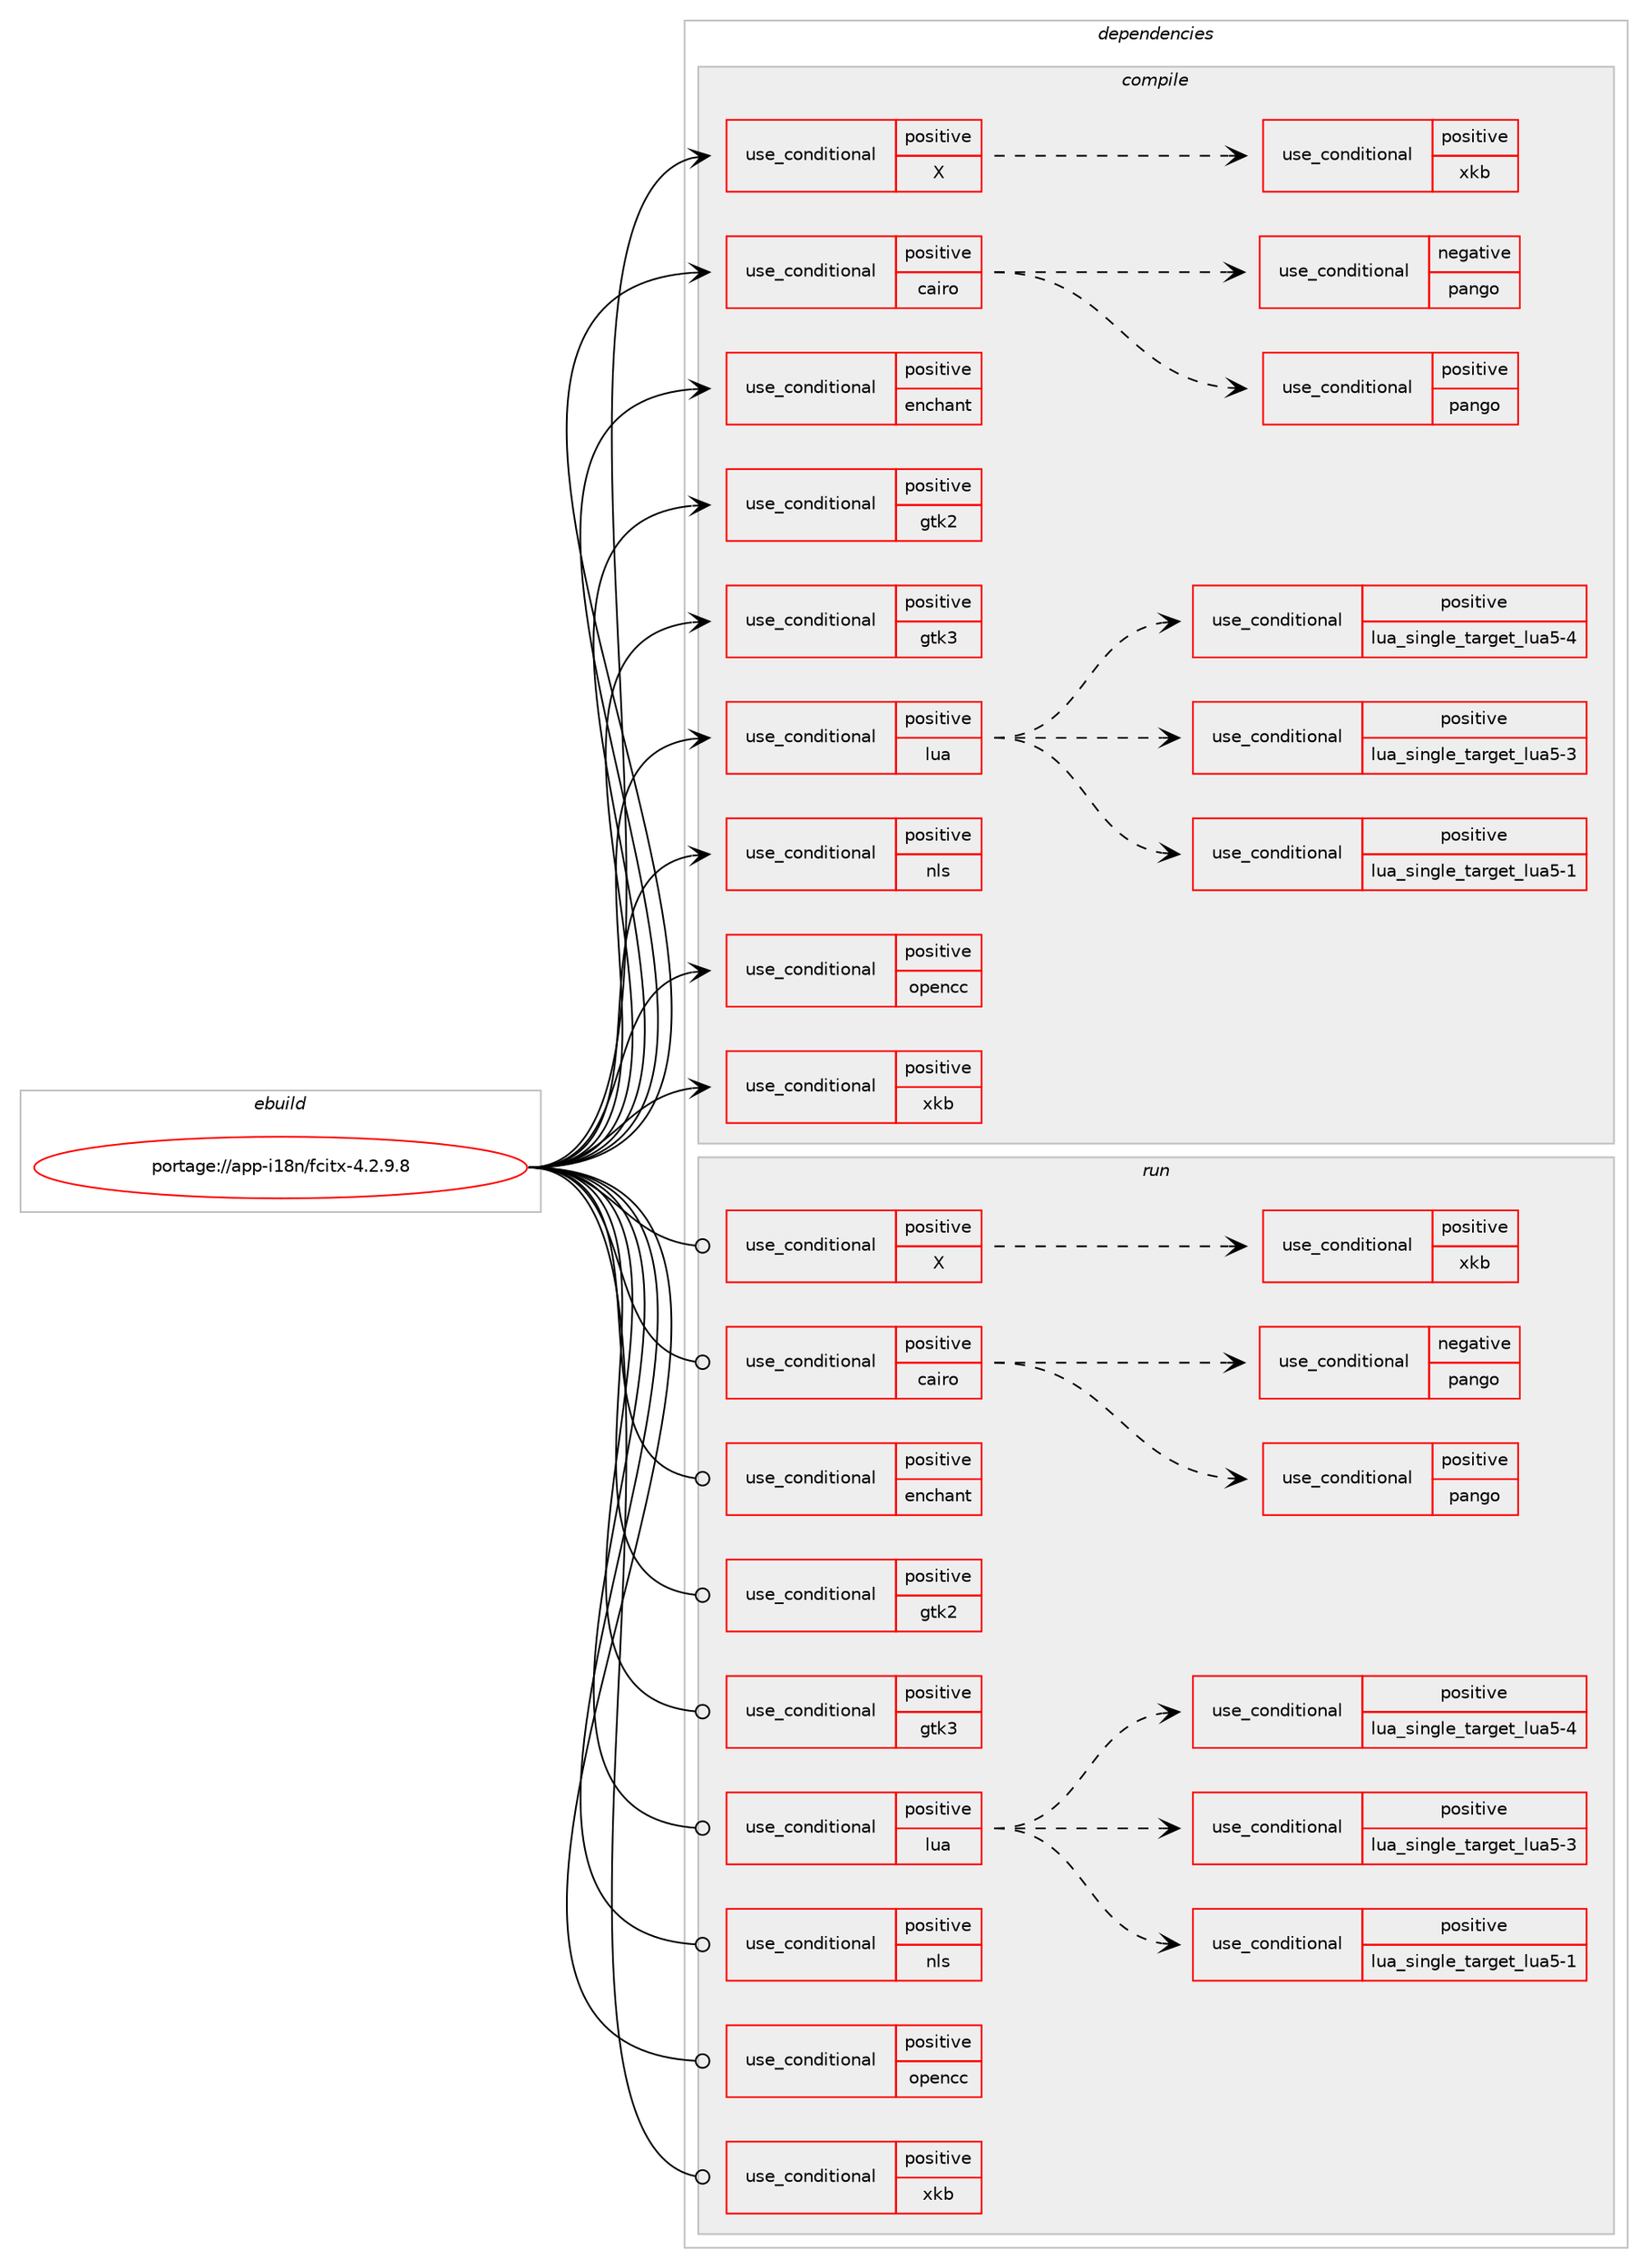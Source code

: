 digraph prolog {

# *************
# Graph options
# *************

newrank=true;
concentrate=true;
compound=true;
graph [rankdir=LR,fontname=Helvetica,fontsize=10,ranksep=1.5];#, ranksep=2.5, nodesep=0.2];
edge  [arrowhead=vee];
node  [fontname=Helvetica,fontsize=10];

# **********
# The ebuild
# **********

subgraph cluster_leftcol {
color=gray;
rank=same;
label=<<i>ebuild</i>>;
id [label="portage://app-i18n/fcitx-4.2.9.8", color=red, width=4, href="../app-i18n/fcitx-4.2.9.8.svg"];
}

# ****************
# The dependencies
# ****************

subgraph cluster_midcol {
color=gray;
label=<<i>dependencies</i>>;
subgraph cluster_compile {
fillcolor="#eeeeee";
style=filled;
label=<<i>compile</i>>;
subgraph cond10341 {
dependency16498 [label=<<TABLE BORDER="0" CELLBORDER="1" CELLSPACING="0" CELLPADDING="4"><TR><TD ROWSPAN="3" CELLPADDING="10">use_conditional</TD></TR><TR><TD>positive</TD></TR><TR><TD>X</TD></TR></TABLE>>, shape=none, color=red];
# *** BEGIN UNKNOWN DEPENDENCY TYPE (TODO) ***
# dependency16498 -> package_dependency(portage://app-i18n/fcitx-4.2.9.8,install,no,x11-libs,libX11,none,[,,],[],[])
# *** END UNKNOWN DEPENDENCY TYPE (TODO) ***

# *** BEGIN UNKNOWN DEPENDENCY TYPE (TODO) ***
# dependency16498 -> package_dependency(portage://app-i18n/fcitx-4.2.9.8,install,no,x11-libs,libXfixes,none,[,,],[],[])
# *** END UNKNOWN DEPENDENCY TYPE (TODO) ***

# *** BEGIN UNKNOWN DEPENDENCY TYPE (TODO) ***
# dependency16498 -> package_dependency(portage://app-i18n/fcitx-4.2.9.8,install,no,x11-libs,libXinerama,none,[,,],[],[])
# *** END UNKNOWN DEPENDENCY TYPE (TODO) ***

# *** BEGIN UNKNOWN DEPENDENCY TYPE (TODO) ***
# dependency16498 -> package_dependency(portage://app-i18n/fcitx-4.2.9.8,install,no,x11-libs,libXrender,none,[,,],[],[])
# *** END UNKNOWN DEPENDENCY TYPE (TODO) ***

subgraph cond10342 {
dependency16499 [label=<<TABLE BORDER="0" CELLBORDER="1" CELLSPACING="0" CELLPADDING="4"><TR><TD ROWSPAN="3" CELLPADDING="10">use_conditional</TD></TR><TR><TD>positive</TD></TR><TR><TD>xkb</TD></TR></TABLE>>, shape=none, color=red];
# *** BEGIN UNKNOWN DEPENDENCY TYPE (TODO) ***
# dependency16499 -> package_dependency(portage://app-i18n/fcitx-4.2.9.8,install,no,dev-libs,libxml2,none,[,,],[],[])
# *** END UNKNOWN DEPENDENCY TYPE (TODO) ***

# *** BEGIN UNKNOWN DEPENDENCY TYPE (TODO) ***
# dependency16499 -> package_dependency(portage://app-i18n/fcitx-4.2.9.8,install,no,x11-libs,libxkbfile,none,[,,],[],[])
# *** END UNKNOWN DEPENDENCY TYPE (TODO) ***

# *** BEGIN UNKNOWN DEPENDENCY TYPE (TODO) ***
# dependency16499 -> package_dependency(portage://app-i18n/fcitx-4.2.9.8,install,no,x11-misc,xkeyboard-config,none,[,,],[],[])
# *** END UNKNOWN DEPENDENCY TYPE (TODO) ***

}
dependency16498:e -> dependency16499:w [weight=20,style="dashed",arrowhead="vee"];
}
id:e -> dependency16498:w [weight=20,style="solid",arrowhead="vee"];
subgraph cond10343 {
dependency16500 [label=<<TABLE BORDER="0" CELLBORDER="1" CELLSPACING="0" CELLPADDING="4"><TR><TD ROWSPAN="3" CELLPADDING="10">use_conditional</TD></TR><TR><TD>positive</TD></TR><TR><TD>cairo</TD></TR></TABLE>>, shape=none, color=red];
# *** BEGIN UNKNOWN DEPENDENCY TYPE (TODO) ***
# dependency16500 -> package_dependency(portage://app-i18n/fcitx-4.2.9.8,install,no,x11-libs,cairo,none,[,,],[],[use(enable(X),none)])
# *** END UNKNOWN DEPENDENCY TYPE (TODO) ***

# *** BEGIN UNKNOWN DEPENDENCY TYPE (TODO) ***
# dependency16500 -> package_dependency(portage://app-i18n/fcitx-4.2.9.8,install,no,x11-libs,libXext,none,[,,],[],[])
# *** END UNKNOWN DEPENDENCY TYPE (TODO) ***

subgraph cond10344 {
dependency16501 [label=<<TABLE BORDER="0" CELLBORDER="1" CELLSPACING="0" CELLPADDING="4"><TR><TD ROWSPAN="3" CELLPADDING="10">use_conditional</TD></TR><TR><TD>positive</TD></TR><TR><TD>pango</TD></TR></TABLE>>, shape=none, color=red];
# *** BEGIN UNKNOWN DEPENDENCY TYPE (TODO) ***
# dependency16501 -> package_dependency(portage://app-i18n/fcitx-4.2.9.8,install,no,x11-libs,pango,none,[,,],[],[])
# *** END UNKNOWN DEPENDENCY TYPE (TODO) ***

}
dependency16500:e -> dependency16501:w [weight=20,style="dashed",arrowhead="vee"];
subgraph cond10345 {
dependency16502 [label=<<TABLE BORDER="0" CELLBORDER="1" CELLSPACING="0" CELLPADDING="4"><TR><TD ROWSPAN="3" CELLPADDING="10">use_conditional</TD></TR><TR><TD>negative</TD></TR><TR><TD>pango</TD></TR></TABLE>>, shape=none, color=red];
# *** BEGIN UNKNOWN DEPENDENCY TYPE (TODO) ***
# dependency16502 -> package_dependency(portage://app-i18n/fcitx-4.2.9.8,install,no,media-libs,fontconfig,none,[,,],[],[])
# *** END UNKNOWN DEPENDENCY TYPE (TODO) ***

}
dependency16500:e -> dependency16502:w [weight=20,style="dashed",arrowhead="vee"];
}
id:e -> dependency16500:w [weight=20,style="solid",arrowhead="vee"];
subgraph cond10346 {
dependency16503 [label=<<TABLE BORDER="0" CELLBORDER="1" CELLSPACING="0" CELLPADDING="4"><TR><TD ROWSPAN="3" CELLPADDING="10">use_conditional</TD></TR><TR><TD>positive</TD></TR><TR><TD>enchant</TD></TR></TABLE>>, shape=none, color=red];
# *** BEGIN UNKNOWN DEPENDENCY TYPE (TODO) ***
# dependency16503 -> package_dependency(portage://app-i18n/fcitx-4.2.9.8,install,no,app-text,enchant,none,[,,],any_same_slot,[])
# *** END UNKNOWN DEPENDENCY TYPE (TODO) ***

}
id:e -> dependency16503:w [weight=20,style="solid",arrowhead="vee"];
subgraph cond10347 {
dependency16504 [label=<<TABLE BORDER="0" CELLBORDER="1" CELLSPACING="0" CELLPADDING="4"><TR><TD ROWSPAN="3" CELLPADDING="10">use_conditional</TD></TR><TR><TD>positive</TD></TR><TR><TD>gtk2</TD></TR></TABLE>>, shape=none, color=red];
# *** BEGIN UNKNOWN DEPENDENCY TYPE (TODO) ***
# dependency16504 -> package_dependency(portage://app-i18n/fcitx-4.2.9.8,install,no,x11-libs,gtk+,none,[,,],[slot(2)],[])
# *** END UNKNOWN DEPENDENCY TYPE (TODO) ***

}
id:e -> dependency16504:w [weight=20,style="solid",arrowhead="vee"];
subgraph cond10348 {
dependency16505 [label=<<TABLE BORDER="0" CELLBORDER="1" CELLSPACING="0" CELLPADDING="4"><TR><TD ROWSPAN="3" CELLPADDING="10">use_conditional</TD></TR><TR><TD>positive</TD></TR><TR><TD>gtk3</TD></TR></TABLE>>, shape=none, color=red];
# *** BEGIN UNKNOWN DEPENDENCY TYPE (TODO) ***
# dependency16505 -> package_dependency(portage://app-i18n/fcitx-4.2.9.8,install,no,x11-libs,gtk+,none,[,,],[slot(3)],[])
# *** END UNKNOWN DEPENDENCY TYPE (TODO) ***

}
id:e -> dependency16505:w [weight=20,style="solid",arrowhead="vee"];
subgraph cond10349 {
dependency16506 [label=<<TABLE BORDER="0" CELLBORDER="1" CELLSPACING="0" CELLPADDING="4"><TR><TD ROWSPAN="3" CELLPADDING="10">use_conditional</TD></TR><TR><TD>positive</TD></TR><TR><TD>lua</TD></TR></TABLE>>, shape=none, color=red];
subgraph cond10350 {
dependency16507 [label=<<TABLE BORDER="0" CELLBORDER="1" CELLSPACING="0" CELLPADDING="4"><TR><TD ROWSPAN="3" CELLPADDING="10">use_conditional</TD></TR><TR><TD>positive</TD></TR><TR><TD>lua_single_target_lua5-1</TD></TR></TABLE>>, shape=none, color=red];
# *** BEGIN UNKNOWN DEPENDENCY TYPE (TODO) ***
# dependency16507 -> package_dependency(portage://app-i18n/fcitx-4.2.9.8,install,no,dev-lang,lua,none,[,,],[slot(5.1)],[])
# *** END UNKNOWN DEPENDENCY TYPE (TODO) ***

}
dependency16506:e -> dependency16507:w [weight=20,style="dashed",arrowhead="vee"];
subgraph cond10351 {
dependency16508 [label=<<TABLE BORDER="0" CELLBORDER="1" CELLSPACING="0" CELLPADDING="4"><TR><TD ROWSPAN="3" CELLPADDING="10">use_conditional</TD></TR><TR><TD>positive</TD></TR><TR><TD>lua_single_target_lua5-3</TD></TR></TABLE>>, shape=none, color=red];
# *** BEGIN UNKNOWN DEPENDENCY TYPE (TODO) ***
# dependency16508 -> package_dependency(portage://app-i18n/fcitx-4.2.9.8,install,no,dev-lang,lua,none,[,,],[slot(5.3)],[])
# *** END UNKNOWN DEPENDENCY TYPE (TODO) ***

}
dependency16506:e -> dependency16508:w [weight=20,style="dashed",arrowhead="vee"];
subgraph cond10352 {
dependency16509 [label=<<TABLE BORDER="0" CELLBORDER="1" CELLSPACING="0" CELLPADDING="4"><TR><TD ROWSPAN="3" CELLPADDING="10">use_conditional</TD></TR><TR><TD>positive</TD></TR><TR><TD>lua_single_target_lua5-4</TD></TR></TABLE>>, shape=none, color=red];
# *** BEGIN UNKNOWN DEPENDENCY TYPE (TODO) ***
# dependency16509 -> package_dependency(portage://app-i18n/fcitx-4.2.9.8,install,no,dev-lang,lua,none,[,,],[slot(5.4)],[])
# *** END UNKNOWN DEPENDENCY TYPE (TODO) ***

}
dependency16506:e -> dependency16509:w [weight=20,style="dashed",arrowhead="vee"];
}
id:e -> dependency16506:w [weight=20,style="solid",arrowhead="vee"];
subgraph cond10353 {
dependency16510 [label=<<TABLE BORDER="0" CELLBORDER="1" CELLSPACING="0" CELLPADDING="4"><TR><TD ROWSPAN="3" CELLPADDING="10">use_conditional</TD></TR><TR><TD>positive</TD></TR><TR><TD>nls</TD></TR></TABLE>>, shape=none, color=red];
# *** BEGIN UNKNOWN DEPENDENCY TYPE (TODO) ***
# dependency16510 -> package_dependency(portage://app-i18n/fcitx-4.2.9.8,install,no,sys-devel,gettext,none,[,,],[],[])
# *** END UNKNOWN DEPENDENCY TYPE (TODO) ***

}
id:e -> dependency16510:w [weight=20,style="solid",arrowhead="vee"];
subgraph cond10354 {
dependency16511 [label=<<TABLE BORDER="0" CELLBORDER="1" CELLSPACING="0" CELLPADDING="4"><TR><TD ROWSPAN="3" CELLPADDING="10">use_conditional</TD></TR><TR><TD>positive</TD></TR><TR><TD>opencc</TD></TR></TABLE>>, shape=none, color=red];
# *** BEGIN UNKNOWN DEPENDENCY TYPE (TODO) ***
# dependency16511 -> package_dependency(portage://app-i18n/fcitx-4.2.9.8,install,no,app-i18n,opencc,none,[,,],[slot(0),equal],[])
# *** END UNKNOWN DEPENDENCY TYPE (TODO) ***

}
id:e -> dependency16511:w [weight=20,style="solid",arrowhead="vee"];
subgraph cond10355 {
dependency16512 [label=<<TABLE BORDER="0" CELLBORDER="1" CELLSPACING="0" CELLPADDING="4"><TR><TD ROWSPAN="3" CELLPADDING="10">use_conditional</TD></TR><TR><TD>positive</TD></TR><TR><TD>xkb</TD></TR></TABLE>>, shape=none, color=red];
# *** BEGIN UNKNOWN DEPENDENCY TYPE (TODO) ***
# dependency16512 -> package_dependency(portage://app-i18n/fcitx-4.2.9.8,install,no,app-text,iso-codes,none,[,,],[],[])
# *** END UNKNOWN DEPENDENCY TYPE (TODO) ***

# *** BEGIN UNKNOWN DEPENDENCY TYPE (TODO) ***
# dependency16512 -> package_dependency(portage://app-i18n/fcitx-4.2.9.8,install,no,dev-libs,json-c,none,[,,],[slot(0),equal],[])
# *** END UNKNOWN DEPENDENCY TYPE (TODO) ***

}
id:e -> dependency16512:w [weight=20,style="solid",arrowhead="vee"];
# *** BEGIN UNKNOWN DEPENDENCY TYPE (TODO) ***
# id -> package_dependency(portage://app-i18n/fcitx-4.2.9.8,install,no,dev-libs,glib,none,[,,],[slot(2)],[])
# *** END UNKNOWN DEPENDENCY TYPE (TODO) ***

# *** BEGIN UNKNOWN DEPENDENCY TYPE (TODO) ***
# id -> package_dependency(portage://app-i18n/fcitx-4.2.9.8,install,no,sys-apps,dbus,none,[,,],[],[])
# *** END UNKNOWN DEPENDENCY TYPE (TODO) ***

# *** BEGIN UNKNOWN DEPENDENCY TYPE (TODO) ***
# id -> package_dependency(portage://app-i18n/fcitx-4.2.9.8,install,no,sys-apps,util-linux,none,[,,],[],[])
# *** END UNKNOWN DEPENDENCY TYPE (TODO) ***

# *** BEGIN UNKNOWN DEPENDENCY TYPE (TODO) ***
# id -> package_dependency(portage://app-i18n/fcitx-4.2.9.8,install,no,virtual,libiconv,none,[,,],[],[])
# *** END UNKNOWN DEPENDENCY TYPE (TODO) ***

# *** BEGIN UNKNOWN DEPENDENCY TYPE (TODO) ***
# id -> package_dependency(portage://app-i18n/fcitx-4.2.9.8,install,no,virtual,libintl,none,[,,],[],[])
# *** END UNKNOWN DEPENDENCY TYPE (TODO) ***

# *** BEGIN UNKNOWN DEPENDENCY TYPE (TODO) ***
# id -> package_dependency(portage://app-i18n/fcitx-4.2.9.8,install,no,x11-libs,libxkbcommon,none,[,,],[],[])
# *** END UNKNOWN DEPENDENCY TYPE (TODO) ***

# *** BEGIN UNKNOWN DEPENDENCY TYPE (TODO) ***
# id -> package_dependency(portage://app-i18n/fcitx-4.2.9.8,install,weak,app-i18n,fcitx,none,[,,],[slot(5)],[])
# *** END UNKNOWN DEPENDENCY TYPE (TODO) ***

}
subgraph cluster_compileandrun {
fillcolor="#eeeeee";
style=filled;
label=<<i>compile and run</i>>;
}
subgraph cluster_run {
fillcolor="#eeeeee";
style=filled;
label=<<i>run</i>>;
subgraph cond10356 {
dependency16513 [label=<<TABLE BORDER="0" CELLBORDER="1" CELLSPACING="0" CELLPADDING="4"><TR><TD ROWSPAN="3" CELLPADDING="10">use_conditional</TD></TR><TR><TD>positive</TD></TR><TR><TD>X</TD></TR></TABLE>>, shape=none, color=red];
# *** BEGIN UNKNOWN DEPENDENCY TYPE (TODO) ***
# dependency16513 -> package_dependency(portage://app-i18n/fcitx-4.2.9.8,run,no,x11-libs,libX11,none,[,,],[],[])
# *** END UNKNOWN DEPENDENCY TYPE (TODO) ***

# *** BEGIN UNKNOWN DEPENDENCY TYPE (TODO) ***
# dependency16513 -> package_dependency(portage://app-i18n/fcitx-4.2.9.8,run,no,x11-libs,libXfixes,none,[,,],[],[])
# *** END UNKNOWN DEPENDENCY TYPE (TODO) ***

# *** BEGIN UNKNOWN DEPENDENCY TYPE (TODO) ***
# dependency16513 -> package_dependency(portage://app-i18n/fcitx-4.2.9.8,run,no,x11-libs,libXinerama,none,[,,],[],[])
# *** END UNKNOWN DEPENDENCY TYPE (TODO) ***

# *** BEGIN UNKNOWN DEPENDENCY TYPE (TODO) ***
# dependency16513 -> package_dependency(portage://app-i18n/fcitx-4.2.9.8,run,no,x11-libs,libXrender,none,[,,],[],[])
# *** END UNKNOWN DEPENDENCY TYPE (TODO) ***

subgraph cond10357 {
dependency16514 [label=<<TABLE BORDER="0" CELLBORDER="1" CELLSPACING="0" CELLPADDING="4"><TR><TD ROWSPAN="3" CELLPADDING="10">use_conditional</TD></TR><TR><TD>positive</TD></TR><TR><TD>xkb</TD></TR></TABLE>>, shape=none, color=red];
# *** BEGIN UNKNOWN DEPENDENCY TYPE (TODO) ***
# dependency16514 -> package_dependency(portage://app-i18n/fcitx-4.2.9.8,run,no,dev-libs,libxml2,none,[,,],[],[])
# *** END UNKNOWN DEPENDENCY TYPE (TODO) ***

# *** BEGIN UNKNOWN DEPENDENCY TYPE (TODO) ***
# dependency16514 -> package_dependency(portage://app-i18n/fcitx-4.2.9.8,run,no,x11-libs,libxkbfile,none,[,,],[],[])
# *** END UNKNOWN DEPENDENCY TYPE (TODO) ***

# *** BEGIN UNKNOWN DEPENDENCY TYPE (TODO) ***
# dependency16514 -> package_dependency(portage://app-i18n/fcitx-4.2.9.8,run,no,x11-misc,xkeyboard-config,none,[,,],[],[])
# *** END UNKNOWN DEPENDENCY TYPE (TODO) ***

}
dependency16513:e -> dependency16514:w [weight=20,style="dashed",arrowhead="vee"];
}
id:e -> dependency16513:w [weight=20,style="solid",arrowhead="odot"];
subgraph cond10358 {
dependency16515 [label=<<TABLE BORDER="0" CELLBORDER="1" CELLSPACING="0" CELLPADDING="4"><TR><TD ROWSPAN="3" CELLPADDING="10">use_conditional</TD></TR><TR><TD>positive</TD></TR><TR><TD>cairo</TD></TR></TABLE>>, shape=none, color=red];
# *** BEGIN UNKNOWN DEPENDENCY TYPE (TODO) ***
# dependency16515 -> package_dependency(portage://app-i18n/fcitx-4.2.9.8,run,no,x11-libs,cairo,none,[,,],[],[use(enable(X),none)])
# *** END UNKNOWN DEPENDENCY TYPE (TODO) ***

# *** BEGIN UNKNOWN DEPENDENCY TYPE (TODO) ***
# dependency16515 -> package_dependency(portage://app-i18n/fcitx-4.2.9.8,run,no,x11-libs,libXext,none,[,,],[],[])
# *** END UNKNOWN DEPENDENCY TYPE (TODO) ***

subgraph cond10359 {
dependency16516 [label=<<TABLE BORDER="0" CELLBORDER="1" CELLSPACING="0" CELLPADDING="4"><TR><TD ROWSPAN="3" CELLPADDING="10">use_conditional</TD></TR><TR><TD>positive</TD></TR><TR><TD>pango</TD></TR></TABLE>>, shape=none, color=red];
# *** BEGIN UNKNOWN DEPENDENCY TYPE (TODO) ***
# dependency16516 -> package_dependency(portage://app-i18n/fcitx-4.2.9.8,run,no,x11-libs,pango,none,[,,],[],[])
# *** END UNKNOWN DEPENDENCY TYPE (TODO) ***

}
dependency16515:e -> dependency16516:w [weight=20,style="dashed",arrowhead="vee"];
subgraph cond10360 {
dependency16517 [label=<<TABLE BORDER="0" CELLBORDER="1" CELLSPACING="0" CELLPADDING="4"><TR><TD ROWSPAN="3" CELLPADDING="10">use_conditional</TD></TR><TR><TD>negative</TD></TR><TR><TD>pango</TD></TR></TABLE>>, shape=none, color=red];
# *** BEGIN UNKNOWN DEPENDENCY TYPE (TODO) ***
# dependency16517 -> package_dependency(portage://app-i18n/fcitx-4.2.9.8,run,no,media-libs,fontconfig,none,[,,],[],[])
# *** END UNKNOWN DEPENDENCY TYPE (TODO) ***

}
dependency16515:e -> dependency16517:w [weight=20,style="dashed",arrowhead="vee"];
}
id:e -> dependency16515:w [weight=20,style="solid",arrowhead="odot"];
subgraph cond10361 {
dependency16518 [label=<<TABLE BORDER="0" CELLBORDER="1" CELLSPACING="0" CELLPADDING="4"><TR><TD ROWSPAN="3" CELLPADDING="10">use_conditional</TD></TR><TR><TD>positive</TD></TR><TR><TD>enchant</TD></TR></TABLE>>, shape=none, color=red];
# *** BEGIN UNKNOWN DEPENDENCY TYPE (TODO) ***
# dependency16518 -> package_dependency(portage://app-i18n/fcitx-4.2.9.8,run,no,app-text,enchant,none,[,,],any_same_slot,[])
# *** END UNKNOWN DEPENDENCY TYPE (TODO) ***

}
id:e -> dependency16518:w [weight=20,style="solid",arrowhead="odot"];
subgraph cond10362 {
dependency16519 [label=<<TABLE BORDER="0" CELLBORDER="1" CELLSPACING="0" CELLPADDING="4"><TR><TD ROWSPAN="3" CELLPADDING="10">use_conditional</TD></TR><TR><TD>positive</TD></TR><TR><TD>gtk2</TD></TR></TABLE>>, shape=none, color=red];
# *** BEGIN UNKNOWN DEPENDENCY TYPE (TODO) ***
# dependency16519 -> package_dependency(portage://app-i18n/fcitx-4.2.9.8,run,no,x11-libs,gtk+,none,[,,],[slot(2)],[])
# *** END UNKNOWN DEPENDENCY TYPE (TODO) ***

}
id:e -> dependency16519:w [weight=20,style="solid",arrowhead="odot"];
subgraph cond10363 {
dependency16520 [label=<<TABLE BORDER="0" CELLBORDER="1" CELLSPACING="0" CELLPADDING="4"><TR><TD ROWSPAN="3" CELLPADDING="10">use_conditional</TD></TR><TR><TD>positive</TD></TR><TR><TD>gtk3</TD></TR></TABLE>>, shape=none, color=red];
# *** BEGIN UNKNOWN DEPENDENCY TYPE (TODO) ***
# dependency16520 -> package_dependency(portage://app-i18n/fcitx-4.2.9.8,run,no,x11-libs,gtk+,none,[,,],[slot(3)],[])
# *** END UNKNOWN DEPENDENCY TYPE (TODO) ***

}
id:e -> dependency16520:w [weight=20,style="solid",arrowhead="odot"];
subgraph cond10364 {
dependency16521 [label=<<TABLE BORDER="0" CELLBORDER="1" CELLSPACING="0" CELLPADDING="4"><TR><TD ROWSPAN="3" CELLPADDING="10">use_conditional</TD></TR><TR><TD>positive</TD></TR><TR><TD>lua</TD></TR></TABLE>>, shape=none, color=red];
subgraph cond10365 {
dependency16522 [label=<<TABLE BORDER="0" CELLBORDER="1" CELLSPACING="0" CELLPADDING="4"><TR><TD ROWSPAN="3" CELLPADDING="10">use_conditional</TD></TR><TR><TD>positive</TD></TR><TR><TD>lua_single_target_lua5-1</TD></TR></TABLE>>, shape=none, color=red];
# *** BEGIN UNKNOWN DEPENDENCY TYPE (TODO) ***
# dependency16522 -> package_dependency(portage://app-i18n/fcitx-4.2.9.8,run,no,dev-lang,lua,none,[,,],[slot(5.1)],[])
# *** END UNKNOWN DEPENDENCY TYPE (TODO) ***

}
dependency16521:e -> dependency16522:w [weight=20,style="dashed",arrowhead="vee"];
subgraph cond10366 {
dependency16523 [label=<<TABLE BORDER="0" CELLBORDER="1" CELLSPACING="0" CELLPADDING="4"><TR><TD ROWSPAN="3" CELLPADDING="10">use_conditional</TD></TR><TR><TD>positive</TD></TR><TR><TD>lua_single_target_lua5-3</TD></TR></TABLE>>, shape=none, color=red];
# *** BEGIN UNKNOWN DEPENDENCY TYPE (TODO) ***
# dependency16523 -> package_dependency(portage://app-i18n/fcitx-4.2.9.8,run,no,dev-lang,lua,none,[,,],[slot(5.3)],[])
# *** END UNKNOWN DEPENDENCY TYPE (TODO) ***

}
dependency16521:e -> dependency16523:w [weight=20,style="dashed",arrowhead="vee"];
subgraph cond10367 {
dependency16524 [label=<<TABLE BORDER="0" CELLBORDER="1" CELLSPACING="0" CELLPADDING="4"><TR><TD ROWSPAN="3" CELLPADDING="10">use_conditional</TD></TR><TR><TD>positive</TD></TR><TR><TD>lua_single_target_lua5-4</TD></TR></TABLE>>, shape=none, color=red];
# *** BEGIN UNKNOWN DEPENDENCY TYPE (TODO) ***
# dependency16524 -> package_dependency(portage://app-i18n/fcitx-4.2.9.8,run,no,dev-lang,lua,none,[,,],[slot(5.4)],[])
# *** END UNKNOWN DEPENDENCY TYPE (TODO) ***

}
dependency16521:e -> dependency16524:w [weight=20,style="dashed",arrowhead="vee"];
}
id:e -> dependency16521:w [weight=20,style="solid",arrowhead="odot"];
subgraph cond10368 {
dependency16525 [label=<<TABLE BORDER="0" CELLBORDER="1" CELLSPACING="0" CELLPADDING="4"><TR><TD ROWSPAN="3" CELLPADDING="10">use_conditional</TD></TR><TR><TD>positive</TD></TR><TR><TD>nls</TD></TR></TABLE>>, shape=none, color=red];
# *** BEGIN UNKNOWN DEPENDENCY TYPE (TODO) ***
# dependency16525 -> package_dependency(portage://app-i18n/fcitx-4.2.9.8,run,no,sys-devel,gettext,none,[,,],[],[])
# *** END UNKNOWN DEPENDENCY TYPE (TODO) ***

}
id:e -> dependency16525:w [weight=20,style="solid",arrowhead="odot"];
subgraph cond10369 {
dependency16526 [label=<<TABLE BORDER="0" CELLBORDER="1" CELLSPACING="0" CELLPADDING="4"><TR><TD ROWSPAN="3" CELLPADDING="10">use_conditional</TD></TR><TR><TD>positive</TD></TR><TR><TD>opencc</TD></TR></TABLE>>, shape=none, color=red];
# *** BEGIN UNKNOWN DEPENDENCY TYPE (TODO) ***
# dependency16526 -> package_dependency(portage://app-i18n/fcitx-4.2.9.8,run,no,app-i18n,opencc,none,[,,],[slot(0),equal],[])
# *** END UNKNOWN DEPENDENCY TYPE (TODO) ***

}
id:e -> dependency16526:w [weight=20,style="solid",arrowhead="odot"];
subgraph cond10370 {
dependency16527 [label=<<TABLE BORDER="0" CELLBORDER="1" CELLSPACING="0" CELLPADDING="4"><TR><TD ROWSPAN="3" CELLPADDING="10">use_conditional</TD></TR><TR><TD>positive</TD></TR><TR><TD>xkb</TD></TR></TABLE>>, shape=none, color=red];
# *** BEGIN UNKNOWN DEPENDENCY TYPE (TODO) ***
# dependency16527 -> package_dependency(portage://app-i18n/fcitx-4.2.9.8,run,no,app-text,iso-codes,none,[,,],[],[])
# *** END UNKNOWN DEPENDENCY TYPE (TODO) ***

# *** BEGIN UNKNOWN DEPENDENCY TYPE (TODO) ***
# dependency16527 -> package_dependency(portage://app-i18n/fcitx-4.2.9.8,run,no,dev-libs,json-c,none,[,,],[slot(0),equal],[])
# *** END UNKNOWN DEPENDENCY TYPE (TODO) ***

}
id:e -> dependency16527:w [weight=20,style="solid",arrowhead="odot"];
# *** BEGIN UNKNOWN DEPENDENCY TYPE (TODO) ***
# id -> package_dependency(portage://app-i18n/fcitx-4.2.9.8,run,no,dev-libs,glib,none,[,,],[slot(2)],[])
# *** END UNKNOWN DEPENDENCY TYPE (TODO) ***

# *** BEGIN UNKNOWN DEPENDENCY TYPE (TODO) ***
# id -> package_dependency(portage://app-i18n/fcitx-4.2.9.8,run,no,sys-apps,dbus,none,[,,],[],[])
# *** END UNKNOWN DEPENDENCY TYPE (TODO) ***

# *** BEGIN UNKNOWN DEPENDENCY TYPE (TODO) ***
# id -> package_dependency(portage://app-i18n/fcitx-4.2.9.8,run,no,sys-apps,util-linux,none,[,,],[],[])
# *** END UNKNOWN DEPENDENCY TYPE (TODO) ***

# *** BEGIN UNKNOWN DEPENDENCY TYPE (TODO) ***
# id -> package_dependency(portage://app-i18n/fcitx-4.2.9.8,run,no,virtual,libiconv,none,[,,],[],[])
# *** END UNKNOWN DEPENDENCY TYPE (TODO) ***

# *** BEGIN UNKNOWN DEPENDENCY TYPE (TODO) ***
# id -> package_dependency(portage://app-i18n/fcitx-4.2.9.8,run,no,virtual,libintl,none,[,,],[],[])
# *** END UNKNOWN DEPENDENCY TYPE (TODO) ***

# *** BEGIN UNKNOWN DEPENDENCY TYPE (TODO) ***
# id -> package_dependency(portage://app-i18n/fcitx-4.2.9.8,run,no,x11-libs,libxkbcommon,none,[,,],[],[])
# *** END UNKNOWN DEPENDENCY TYPE (TODO) ***

# *** BEGIN UNKNOWN DEPENDENCY TYPE (TODO) ***
# id -> package_dependency(portage://app-i18n/fcitx-4.2.9.8,run,weak,app-i18n,fcitx,none,[,,],[slot(5)],[])
# *** END UNKNOWN DEPENDENCY TYPE (TODO) ***

}
}

# **************
# The candidates
# **************

subgraph cluster_choices {
rank=same;
color=gray;
label=<<i>candidates</i>>;

}

}

